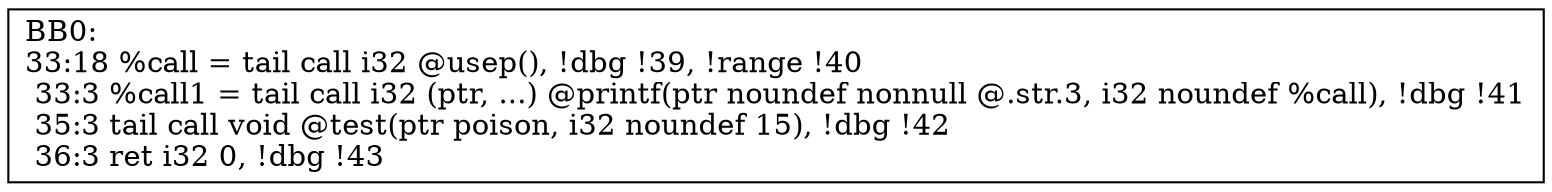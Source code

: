 digraph "CFG for'main' function" {
	BB0 [shape=record, label="{BB0:\l33:18   %call = tail call i32 @usep(), !dbg !39, !range !40\l 33:3   %call1 = tail call i32 (ptr, ...) @printf(ptr noundef nonnull @.str.3, i32 noundef %call), !dbg !41\l 35:3   tail call void @test(ptr poison, i32 noundef 15), !dbg !42\l 36:3   ret i32 0, !dbg !43\l }"];
}
